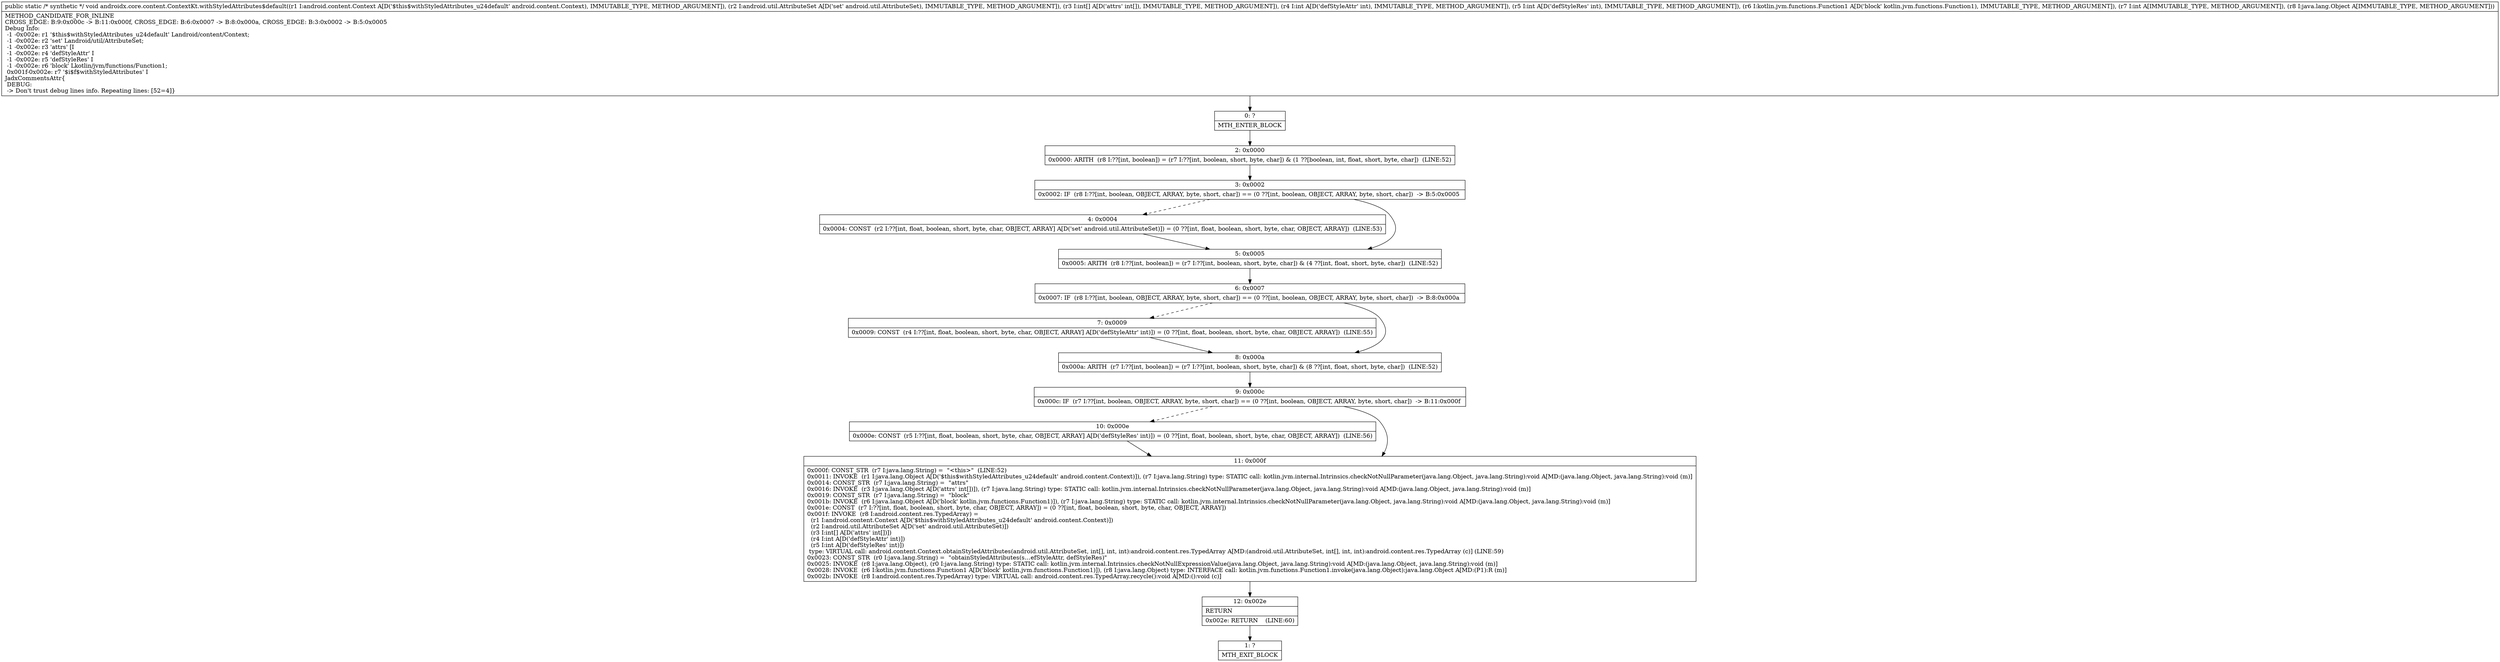 digraph "CFG forandroidx.core.content.ContextKt.withStyledAttributes$default(Landroid\/content\/Context;Landroid\/util\/AttributeSet;[IIILkotlin\/jvm\/functions\/Function1;ILjava\/lang\/Object;)V" {
Node_0 [shape=record,label="{0\:\ ?|MTH_ENTER_BLOCK\l}"];
Node_2 [shape=record,label="{2\:\ 0x0000|0x0000: ARITH  (r8 I:??[int, boolean]) = (r7 I:??[int, boolean, short, byte, char]) & (1 ??[boolean, int, float, short, byte, char])  (LINE:52)\l}"];
Node_3 [shape=record,label="{3\:\ 0x0002|0x0002: IF  (r8 I:??[int, boolean, OBJECT, ARRAY, byte, short, char]) == (0 ??[int, boolean, OBJECT, ARRAY, byte, short, char])  \-\> B:5:0x0005 \l}"];
Node_4 [shape=record,label="{4\:\ 0x0004|0x0004: CONST  (r2 I:??[int, float, boolean, short, byte, char, OBJECT, ARRAY] A[D('set' android.util.AttributeSet)]) = (0 ??[int, float, boolean, short, byte, char, OBJECT, ARRAY])  (LINE:53)\l}"];
Node_5 [shape=record,label="{5\:\ 0x0005|0x0005: ARITH  (r8 I:??[int, boolean]) = (r7 I:??[int, boolean, short, byte, char]) & (4 ??[int, float, short, byte, char])  (LINE:52)\l}"];
Node_6 [shape=record,label="{6\:\ 0x0007|0x0007: IF  (r8 I:??[int, boolean, OBJECT, ARRAY, byte, short, char]) == (0 ??[int, boolean, OBJECT, ARRAY, byte, short, char])  \-\> B:8:0x000a \l}"];
Node_7 [shape=record,label="{7\:\ 0x0009|0x0009: CONST  (r4 I:??[int, float, boolean, short, byte, char, OBJECT, ARRAY] A[D('defStyleAttr' int)]) = (0 ??[int, float, boolean, short, byte, char, OBJECT, ARRAY])  (LINE:55)\l}"];
Node_8 [shape=record,label="{8\:\ 0x000a|0x000a: ARITH  (r7 I:??[int, boolean]) = (r7 I:??[int, boolean, short, byte, char]) & (8 ??[int, float, short, byte, char])  (LINE:52)\l}"];
Node_9 [shape=record,label="{9\:\ 0x000c|0x000c: IF  (r7 I:??[int, boolean, OBJECT, ARRAY, byte, short, char]) == (0 ??[int, boolean, OBJECT, ARRAY, byte, short, char])  \-\> B:11:0x000f \l}"];
Node_10 [shape=record,label="{10\:\ 0x000e|0x000e: CONST  (r5 I:??[int, float, boolean, short, byte, char, OBJECT, ARRAY] A[D('defStyleRes' int)]) = (0 ??[int, float, boolean, short, byte, char, OBJECT, ARRAY])  (LINE:56)\l}"];
Node_11 [shape=record,label="{11\:\ 0x000f|0x000f: CONST_STR  (r7 I:java.lang.String) =  \"\<this\>\"  (LINE:52)\l0x0011: INVOKE  (r1 I:java.lang.Object A[D('$this$withStyledAttributes_u24default' android.content.Context)]), (r7 I:java.lang.String) type: STATIC call: kotlin.jvm.internal.Intrinsics.checkNotNullParameter(java.lang.Object, java.lang.String):void A[MD:(java.lang.Object, java.lang.String):void (m)]\l0x0014: CONST_STR  (r7 I:java.lang.String) =  \"attrs\" \l0x0016: INVOKE  (r3 I:java.lang.Object A[D('attrs' int[])]), (r7 I:java.lang.String) type: STATIC call: kotlin.jvm.internal.Intrinsics.checkNotNullParameter(java.lang.Object, java.lang.String):void A[MD:(java.lang.Object, java.lang.String):void (m)]\l0x0019: CONST_STR  (r7 I:java.lang.String) =  \"block\" \l0x001b: INVOKE  (r6 I:java.lang.Object A[D('block' kotlin.jvm.functions.Function1)]), (r7 I:java.lang.String) type: STATIC call: kotlin.jvm.internal.Intrinsics.checkNotNullParameter(java.lang.Object, java.lang.String):void A[MD:(java.lang.Object, java.lang.String):void (m)]\l0x001e: CONST  (r7 I:??[int, float, boolean, short, byte, char, OBJECT, ARRAY]) = (0 ??[int, float, boolean, short, byte, char, OBJECT, ARRAY]) \l0x001f: INVOKE  (r8 I:android.content.res.TypedArray) = \l  (r1 I:android.content.Context A[D('$this$withStyledAttributes_u24default' android.content.Context)])\l  (r2 I:android.util.AttributeSet A[D('set' android.util.AttributeSet)])\l  (r3 I:int[] A[D('attrs' int[])])\l  (r4 I:int A[D('defStyleAttr' int)])\l  (r5 I:int A[D('defStyleRes' int)])\l type: VIRTUAL call: android.content.Context.obtainStyledAttributes(android.util.AttributeSet, int[], int, int):android.content.res.TypedArray A[MD:(android.util.AttributeSet, int[], int, int):android.content.res.TypedArray (c)] (LINE:59)\l0x0023: CONST_STR  (r0 I:java.lang.String) =  \"obtainStyledAttributes(s…efStyleAttr, defStyleRes)\" \l0x0025: INVOKE  (r8 I:java.lang.Object), (r0 I:java.lang.String) type: STATIC call: kotlin.jvm.internal.Intrinsics.checkNotNullExpressionValue(java.lang.Object, java.lang.String):void A[MD:(java.lang.Object, java.lang.String):void (m)]\l0x0028: INVOKE  (r6 I:kotlin.jvm.functions.Function1 A[D('block' kotlin.jvm.functions.Function1)]), (r8 I:java.lang.Object) type: INTERFACE call: kotlin.jvm.functions.Function1.invoke(java.lang.Object):java.lang.Object A[MD:(P1):R (m)]\l0x002b: INVOKE  (r8 I:android.content.res.TypedArray) type: VIRTUAL call: android.content.res.TypedArray.recycle():void A[MD:():void (c)]\l}"];
Node_12 [shape=record,label="{12\:\ 0x002e|RETURN\l|0x002e: RETURN    (LINE:60)\l}"];
Node_1 [shape=record,label="{1\:\ ?|MTH_EXIT_BLOCK\l}"];
MethodNode[shape=record,label="{public static \/* synthetic *\/ void androidx.core.content.ContextKt.withStyledAttributes$default((r1 I:android.content.Context A[D('$this$withStyledAttributes_u24default' android.content.Context), IMMUTABLE_TYPE, METHOD_ARGUMENT]), (r2 I:android.util.AttributeSet A[D('set' android.util.AttributeSet), IMMUTABLE_TYPE, METHOD_ARGUMENT]), (r3 I:int[] A[D('attrs' int[]), IMMUTABLE_TYPE, METHOD_ARGUMENT]), (r4 I:int A[D('defStyleAttr' int), IMMUTABLE_TYPE, METHOD_ARGUMENT]), (r5 I:int A[D('defStyleRes' int), IMMUTABLE_TYPE, METHOD_ARGUMENT]), (r6 I:kotlin.jvm.functions.Function1 A[D('block' kotlin.jvm.functions.Function1), IMMUTABLE_TYPE, METHOD_ARGUMENT]), (r7 I:int A[IMMUTABLE_TYPE, METHOD_ARGUMENT]), (r8 I:java.lang.Object A[IMMUTABLE_TYPE, METHOD_ARGUMENT]))  | METHOD_CANDIDATE_FOR_INLINE\lCROSS_EDGE: B:9:0x000c \-\> B:11:0x000f, CROSS_EDGE: B:6:0x0007 \-\> B:8:0x000a, CROSS_EDGE: B:3:0x0002 \-\> B:5:0x0005\lDebug Info:\l  \-1 \-0x002e: r1 '$this$withStyledAttributes_u24default' Landroid\/content\/Context;\l  \-1 \-0x002e: r2 'set' Landroid\/util\/AttributeSet;\l  \-1 \-0x002e: r3 'attrs' [I\l  \-1 \-0x002e: r4 'defStyleAttr' I\l  \-1 \-0x002e: r5 'defStyleRes' I\l  \-1 \-0x002e: r6 'block' Lkotlin\/jvm\/functions\/Function1;\l  0x001f\-0x002e: r7 '$i$f$withStyledAttributes' I\lJadxCommentsAttr\{\l DEBUG: \l \-\> Don't trust debug lines info. Repeating lines: [52=4]\}\l}"];
MethodNode -> Node_0;Node_0 -> Node_2;
Node_2 -> Node_3;
Node_3 -> Node_4[style=dashed];
Node_3 -> Node_5;
Node_4 -> Node_5;
Node_5 -> Node_6;
Node_6 -> Node_7[style=dashed];
Node_6 -> Node_8;
Node_7 -> Node_8;
Node_8 -> Node_9;
Node_9 -> Node_10[style=dashed];
Node_9 -> Node_11;
Node_10 -> Node_11;
Node_11 -> Node_12;
Node_12 -> Node_1;
}

